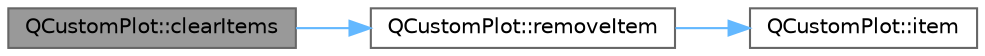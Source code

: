 digraph "QCustomPlot::clearItems"
{
 // LATEX_PDF_SIZE
  bgcolor="transparent";
  edge [fontname=Helvetica,fontsize=10,labelfontname=Helvetica,labelfontsize=10];
  node [fontname=Helvetica,fontsize=10,shape=box,height=0.2,width=0.4];
  rankdir="LR";
  Node1 [label="QCustomPlot::clearItems",height=0.2,width=0.4,color="gray40", fillcolor="grey60", style="filled", fontcolor="black",tooltip=" "];
  Node1 -> Node2 [color="steelblue1",style="solid"];
  Node2 [label="QCustomPlot::removeItem",height=0.2,width=0.4,color="grey40", fillcolor="white", style="filled",URL="$class_q_custom_plot.html#ae04446557292551e8fb6e2c106e1848d",tooltip=" "];
  Node2 -> Node3 [color="steelblue1",style="solid"];
  Node3 [label="QCustomPlot::item",height=0.2,width=0.4,color="grey40", fillcolor="white", style="filled",URL="$class_q_custom_plot.html#a12eb2a283cf10a8a9176c01c0443e83e",tooltip=" "];
}
